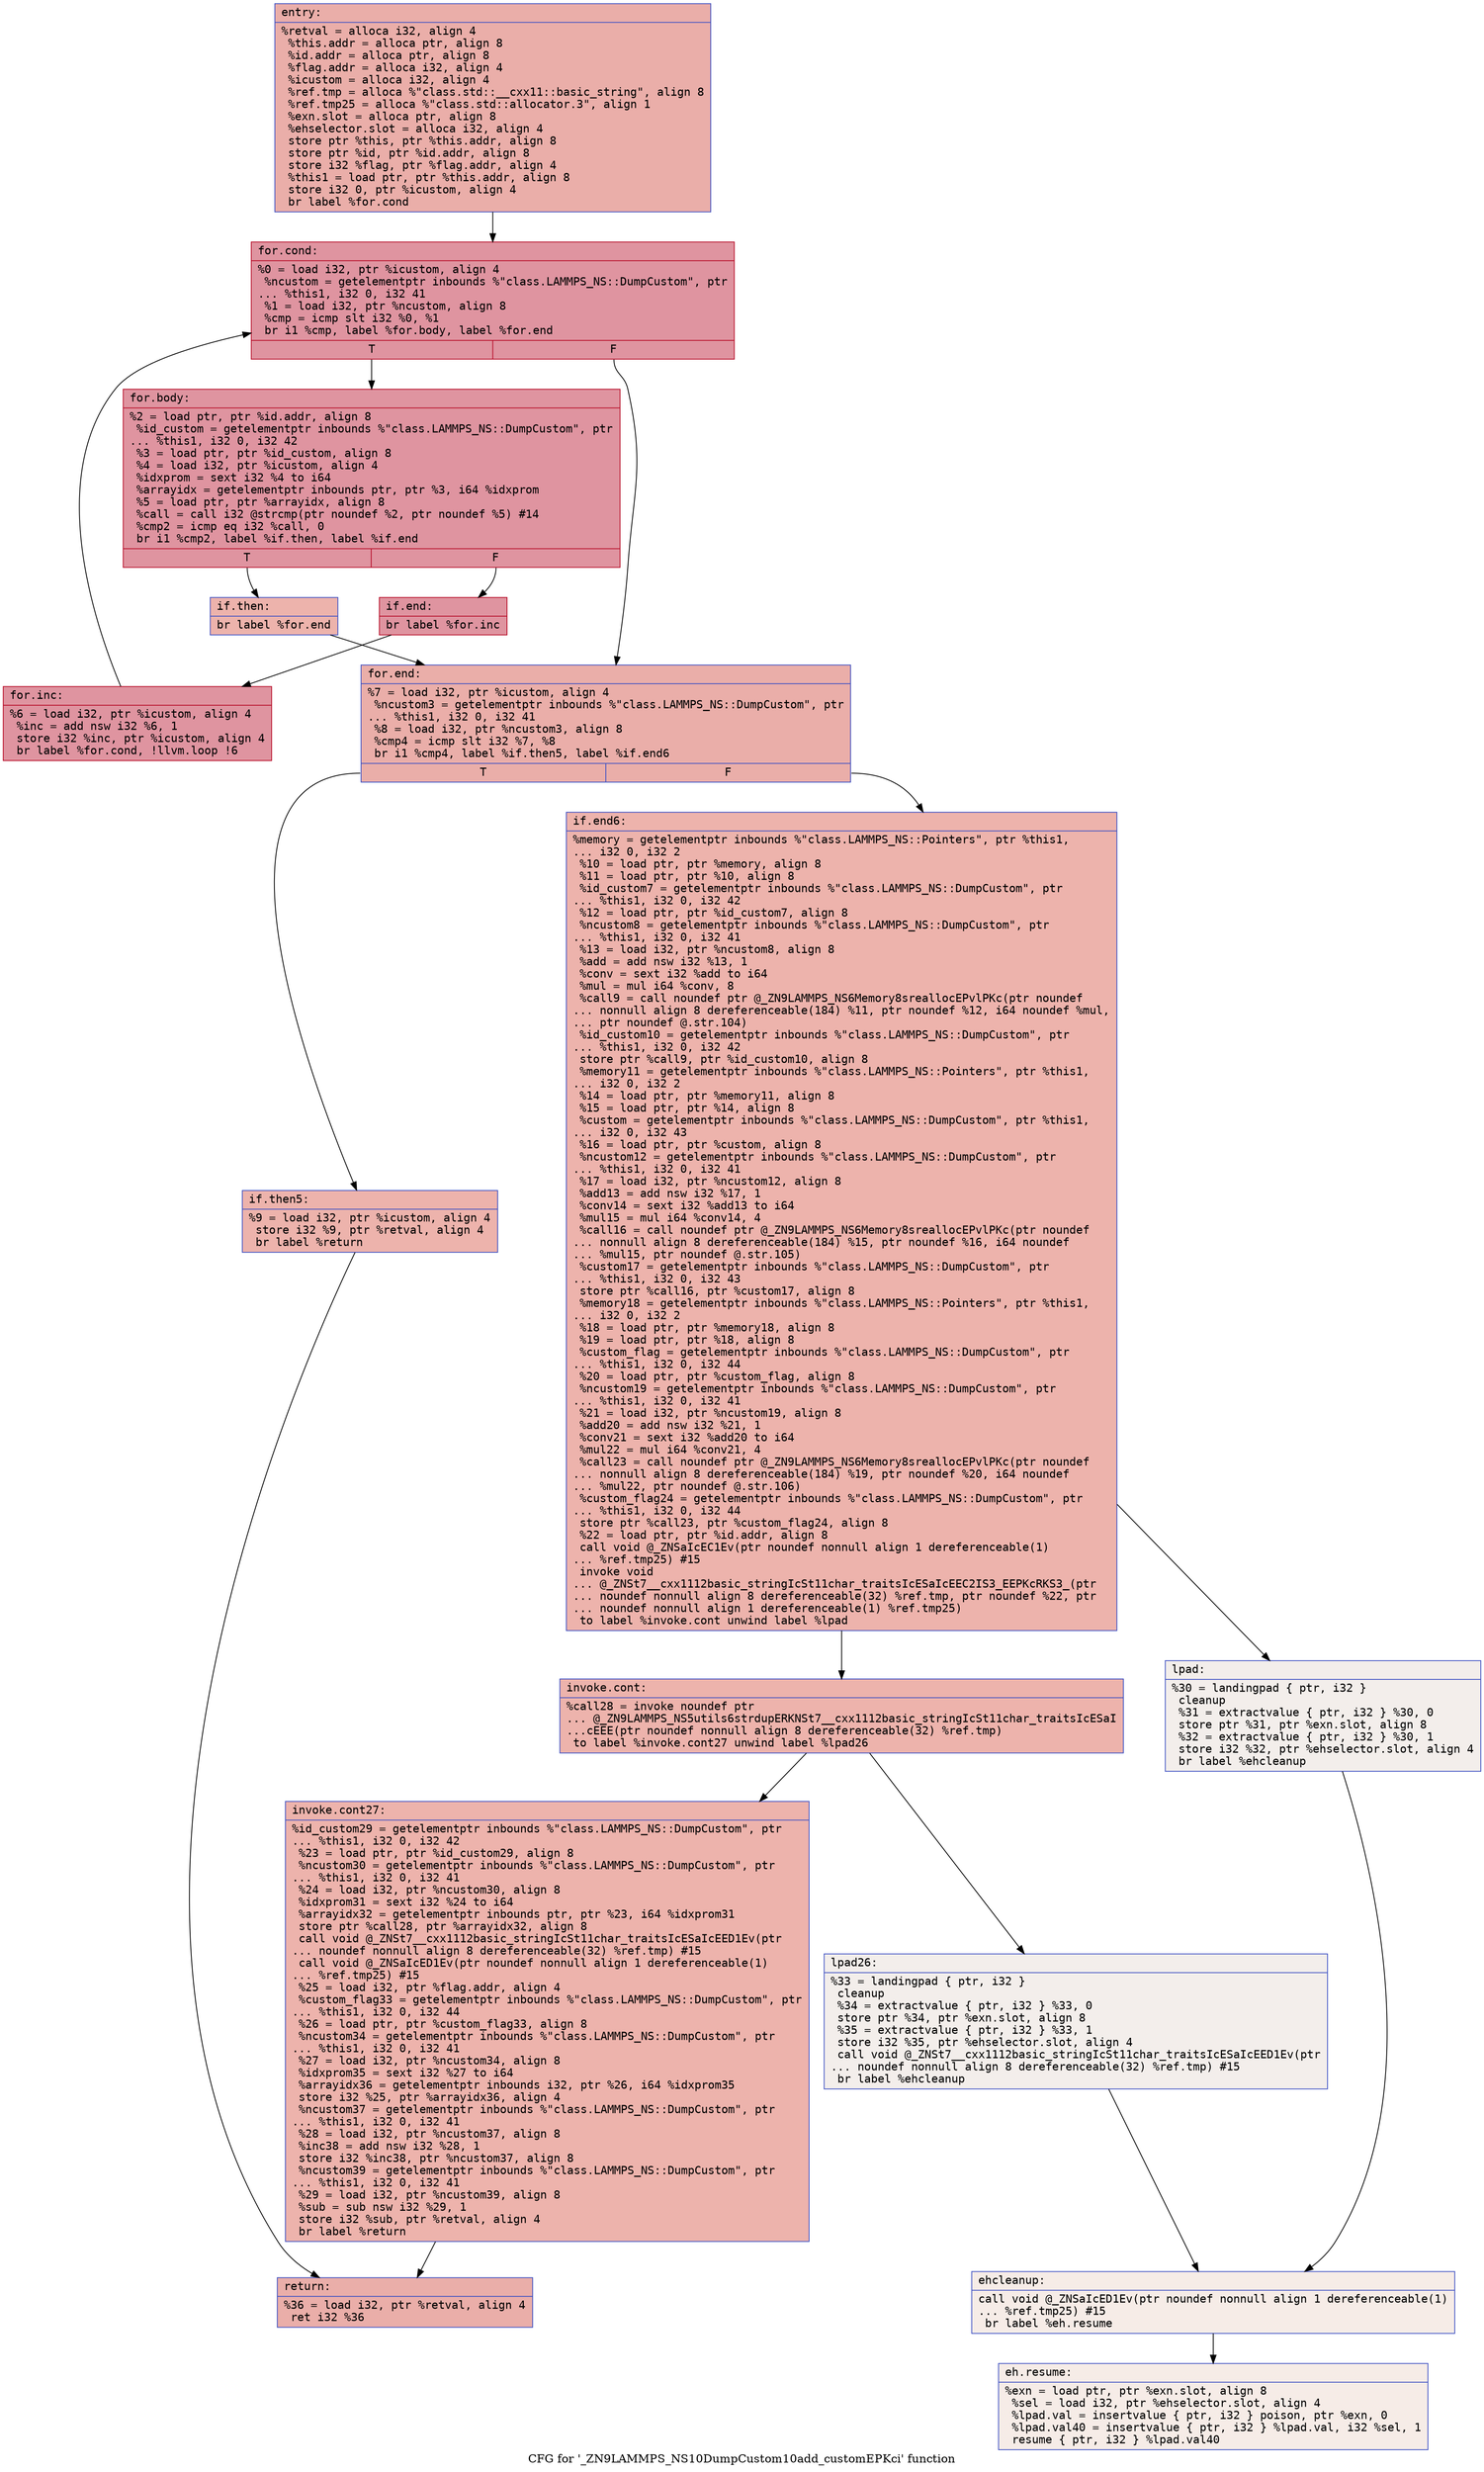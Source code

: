 digraph "CFG for '_ZN9LAMMPS_NS10DumpCustom10add_customEPKci' function" {
	label="CFG for '_ZN9LAMMPS_NS10DumpCustom10add_customEPKci' function";

	Node0x55d03a930640 [shape=record,color="#3d50c3ff", style=filled, fillcolor="#d0473d70" fontname="Courier",label="{entry:\l|  %retval = alloca i32, align 4\l  %this.addr = alloca ptr, align 8\l  %id.addr = alloca ptr, align 8\l  %flag.addr = alloca i32, align 4\l  %icustom = alloca i32, align 4\l  %ref.tmp = alloca %\"class.std::__cxx11::basic_string\", align 8\l  %ref.tmp25 = alloca %\"class.std::allocator.3\", align 1\l  %exn.slot = alloca ptr, align 8\l  %ehselector.slot = alloca i32, align 4\l  store ptr %this, ptr %this.addr, align 8\l  store ptr %id, ptr %id.addr, align 8\l  store i32 %flag, ptr %flag.addr, align 4\l  %this1 = load ptr, ptr %this.addr, align 8\l  store i32 0, ptr %icustom, align 4\l  br label %for.cond\l}"];
	Node0x55d03a930640 -> Node0x55d03a931090[tooltip="entry -> for.cond\nProbability 100.00%" ];
	Node0x55d03a931090 [shape=record,color="#b70d28ff", style=filled, fillcolor="#b70d2870" fontname="Courier",label="{for.cond:\l|  %0 = load i32, ptr %icustom, align 4\l  %ncustom = getelementptr inbounds %\"class.LAMMPS_NS::DumpCustom\", ptr\l... %this1, i32 0, i32 41\l  %1 = load i32, ptr %ncustom, align 8\l  %cmp = icmp slt i32 %0, %1\l  br i1 %cmp, label %for.body, label %for.end\l|{<s0>T|<s1>F}}"];
	Node0x55d03a931090:s0 -> Node0x55d03a9313a0[tooltip="for.cond -> for.body\nProbability 96.88%" ];
	Node0x55d03a931090:s1 -> Node0x55d03a931420[tooltip="for.cond -> for.end\nProbability 3.12%" ];
	Node0x55d03a9313a0 [shape=record,color="#b70d28ff", style=filled, fillcolor="#b70d2870" fontname="Courier",label="{for.body:\l|  %2 = load ptr, ptr %id.addr, align 8\l  %id_custom = getelementptr inbounds %\"class.LAMMPS_NS::DumpCustom\", ptr\l... %this1, i32 0, i32 42\l  %3 = load ptr, ptr %id_custom, align 8\l  %4 = load i32, ptr %icustom, align 4\l  %idxprom = sext i32 %4 to i64\l  %arrayidx = getelementptr inbounds ptr, ptr %3, i64 %idxprom\l  %5 = load ptr, ptr %arrayidx, align 8\l  %call = call i32 @strcmp(ptr noundef %2, ptr noundef %5) #14\l  %cmp2 = icmp eq i32 %call, 0\l  br i1 %cmp2, label %if.then, label %if.end\l|{<s0>T|<s1>F}}"];
	Node0x55d03a9313a0:s0 -> Node0x55d03a931b20[tooltip="for.body -> if.then\nProbability 3.12%" ];
	Node0x55d03a9313a0:s1 -> Node0x55d03a930bd0[tooltip="for.body -> if.end\nProbability 96.88%" ];
	Node0x55d03a931b20 [shape=record,color="#3d50c3ff", style=filled, fillcolor="#d6524470" fontname="Courier",label="{if.then:\l|  br label %for.end\l}"];
	Node0x55d03a931b20 -> Node0x55d03a931420[tooltip="if.then -> for.end\nProbability 100.00%" ];
	Node0x55d03a930bd0 [shape=record,color="#b70d28ff", style=filled, fillcolor="#b70d2870" fontname="Courier",label="{if.end:\l|  br label %for.inc\l}"];
	Node0x55d03a930bd0 -> Node0x55d03a930cf0[tooltip="if.end -> for.inc\nProbability 100.00%" ];
	Node0x55d03a930cf0 [shape=record,color="#b70d28ff", style=filled, fillcolor="#b70d2870" fontname="Courier",label="{for.inc:\l|  %6 = load i32, ptr %icustom, align 4\l  %inc = add nsw i32 %6, 1\l  store i32 %inc, ptr %icustom, align 4\l  br label %for.cond, !llvm.loop !6\l}"];
	Node0x55d03a930cf0 -> Node0x55d03a931090[tooltip="for.inc -> for.cond\nProbability 100.00%" ];
	Node0x55d03a931420 [shape=record,color="#3d50c3ff", style=filled, fillcolor="#d0473d70" fontname="Courier",label="{for.end:\l|  %7 = load i32, ptr %icustom, align 4\l  %ncustom3 = getelementptr inbounds %\"class.LAMMPS_NS::DumpCustom\", ptr\l... %this1, i32 0, i32 41\l  %8 = load i32, ptr %ncustom3, align 8\l  %cmp4 = icmp slt i32 %7, %8\l  br i1 %cmp4, label %if.then5, label %if.end6\l|{<s0>T|<s1>F}}"];
	Node0x55d03a931420:s0 -> Node0x55d03a9324d0[tooltip="for.end -> if.then5\nProbability 50.00%" ];
	Node0x55d03a931420:s1 -> Node0x55d03a932550[tooltip="for.end -> if.end6\nProbability 50.00%" ];
	Node0x55d03a9324d0 [shape=record,color="#3d50c3ff", style=filled, fillcolor="#d6524470" fontname="Courier",label="{if.then5:\l|  %9 = load i32, ptr %icustom, align 4\l  store i32 %9, ptr %retval, align 4\l  br label %return\l}"];
	Node0x55d03a9324d0 -> Node0x55d03a932790[tooltip="if.then5 -> return\nProbability 100.00%" ];
	Node0x55d03a932550 [shape=record,color="#3d50c3ff", style=filled, fillcolor="#d6524470" fontname="Courier",label="{if.end6:\l|  %memory = getelementptr inbounds %\"class.LAMMPS_NS::Pointers\", ptr %this1,\l... i32 0, i32 2\l  %10 = load ptr, ptr %memory, align 8\l  %11 = load ptr, ptr %10, align 8\l  %id_custom7 = getelementptr inbounds %\"class.LAMMPS_NS::DumpCustom\", ptr\l... %this1, i32 0, i32 42\l  %12 = load ptr, ptr %id_custom7, align 8\l  %ncustom8 = getelementptr inbounds %\"class.LAMMPS_NS::DumpCustom\", ptr\l... %this1, i32 0, i32 41\l  %13 = load i32, ptr %ncustom8, align 8\l  %add = add nsw i32 %13, 1\l  %conv = sext i32 %add to i64\l  %mul = mul i64 %conv, 8\l  %call9 = call noundef ptr @_ZN9LAMMPS_NS6Memory8sreallocEPvlPKc(ptr noundef\l... nonnull align 8 dereferenceable(184) %11, ptr noundef %12, i64 noundef %mul,\l... ptr noundef @.str.104)\l  %id_custom10 = getelementptr inbounds %\"class.LAMMPS_NS::DumpCustom\", ptr\l... %this1, i32 0, i32 42\l  store ptr %call9, ptr %id_custom10, align 8\l  %memory11 = getelementptr inbounds %\"class.LAMMPS_NS::Pointers\", ptr %this1,\l... i32 0, i32 2\l  %14 = load ptr, ptr %memory11, align 8\l  %15 = load ptr, ptr %14, align 8\l  %custom = getelementptr inbounds %\"class.LAMMPS_NS::DumpCustom\", ptr %this1,\l... i32 0, i32 43\l  %16 = load ptr, ptr %custom, align 8\l  %ncustom12 = getelementptr inbounds %\"class.LAMMPS_NS::DumpCustom\", ptr\l... %this1, i32 0, i32 41\l  %17 = load i32, ptr %ncustom12, align 8\l  %add13 = add nsw i32 %17, 1\l  %conv14 = sext i32 %add13 to i64\l  %mul15 = mul i64 %conv14, 4\l  %call16 = call noundef ptr @_ZN9LAMMPS_NS6Memory8sreallocEPvlPKc(ptr noundef\l... nonnull align 8 dereferenceable(184) %15, ptr noundef %16, i64 noundef\l... %mul15, ptr noundef @.str.105)\l  %custom17 = getelementptr inbounds %\"class.LAMMPS_NS::DumpCustom\", ptr\l... %this1, i32 0, i32 43\l  store ptr %call16, ptr %custom17, align 8\l  %memory18 = getelementptr inbounds %\"class.LAMMPS_NS::Pointers\", ptr %this1,\l... i32 0, i32 2\l  %18 = load ptr, ptr %memory18, align 8\l  %19 = load ptr, ptr %18, align 8\l  %custom_flag = getelementptr inbounds %\"class.LAMMPS_NS::DumpCustom\", ptr\l... %this1, i32 0, i32 44\l  %20 = load ptr, ptr %custom_flag, align 8\l  %ncustom19 = getelementptr inbounds %\"class.LAMMPS_NS::DumpCustom\", ptr\l... %this1, i32 0, i32 41\l  %21 = load i32, ptr %ncustom19, align 8\l  %add20 = add nsw i32 %21, 1\l  %conv21 = sext i32 %add20 to i64\l  %mul22 = mul i64 %conv21, 4\l  %call23 = call noundef ptr @_ZN9LAMMPS_NS6Memory8sreallocEPvlPKc(ptr noundef\l... nonnull align 8 dereferenceable(184) %19, ptr noundef %20, i64 noundef\l... %mul22, ptr noundef @.str.106)\l  %custom_flag24 = getelementptr inbounds %\"class.LAMMPS_NS::DumpCustom\", ptr\l... %this1, i32 0, i32 44\l  store ptr %call23, ptr %custom_flag24, align 8\l  %22 = load ptr, ptr %id.addr, align 8\l  call void @_ZNSaIcEC1Ev(ptr noundef nonnull align 1 dereferenceable(1)\l... %ref.tmp25) #15\l  invoke void\l... @_ZNSt7__cxx1112basic_stringIcSt11char_traitsIcESaIcEEC2IS3_EEPKcRKS3_(ptr\l... noundef nonnull align 8 dereferenceable(32) %ref.tmp, ptr noundef %22, ptr\l... noundef nonnull align 1 dereferenceable(1) %ref.tmp25)\l          to label %invoke.cont unwind label %lpad\l}"];
	Node0x55d03a932550 -> Node0x55d03a934ac0[tooltip="if.end6 -> invoke.cont\nProbability 100.00%" ];
	Node0x55d03a932550 -> Node0x55d03a934b10[tooltip="if.end6 -> lpad\nProbability 0.00%" ];
	Node0x55d03a934ac0 [shape=record,color="#3d50c3ff", style=filled, fillcolor="#d6524470" fontname="Courier",label="{invoke.cont:\l|  %call28 = invoke noundef ptr\l... @_ZN9LAMMPS_NS5utils6strdupERKNSt7__cxx1112basic_stringIcSt11char_traitsIcESaI\l...cEEE(ptr noundef nonnull align 8 dereferenceable(32) %ref.tmp)\l          to label %invoke.cont27 unwind label %lpad26\l}"];
	Node0x55d03a934ac0 -> Node0x55d03a934a70[tooltip="invoke.cont -> invoke.cont27\nProbability 100.00%" ];
	Node0x55d03a934ac0 -> Node0x55d03a934d40[tooltip="invoke.cont -> lpad26\nProbability 0.00%" ];
	Node0x55d03a934a70 [shape=record,color="#3d50c3ff", style=filled, fillcolor="#d6524470" fontname="Courier",label="{invoke.cont27:\l|  %id_custom29 = getelementptr inbounds %\"class.LAMMPS_NS::DumpCustom\", ptr\l... %this1, i32 0, i32 42\l  %23 = load ptr, ptr %id_custom29, align 8\l  %ncustom30 = getelementptr inbounds %\"class.LAMMPS_NS::DumpCustom\", ptr\l... %this1, i32 0, i32 41\l  %24 = load i32, ptr %ncustom30, align 8\l  %idxprom31 = sext i32 %24 to i64\l  %arrayidx32 = getelementptr inbounds ptr, ptr %23, i64 %idxprom31\l  store ptr %call28, ptr %arrayidx32, align 8\l  call void @_ZNSt7__cxx1112basic_stringIcSt11char_traitsIcESaIcEED1Ev(ptr\l... noundef nonnull align 8 dereferenceable(32) %ref.tmp) #15\l  call void @_ZNSaIcED1Ev(ptr noundef nonnull align 1 dereferenceable(1)\l... %ref.tmp25) #15\l  %25 = load i32, ptr %flag.addr, align 4\l  %custom_flag33 = getelementptr inbounds %\"class.LAMMPS_NS::DumpCustom\", ptr\l... %this1, i32 0, i32 44\l  %26 = load ptr, ptr %custom_flag33, align 8\l  %ncustom34 = getelementptr inbounds %\"class.LAMMPS_NS::DumpCustom\", ptr\l... %this1, i32 0, i32 41\l  %27 = load i32, ptr %ncustom34, align 8\l  %idxprom35 = sext i32 %27 to i64\l  %arrayidx36 = getelementptr inbounds i32, ptr %26, i64 %idxprom35\l  store i32 %25, ptr %arrayidx36, align 4\l  %ncustom37 = getelementptr inbounds %\"class.LAMMPS_NS::DumpCustom\", ptr\l... %this1, i32 0, i32 41\l  %28 = load i32, ptr %ncustom37, align 8\l  %inc38 = add nsw i32 %28, 1\l  store i32 %inc38, ptr %ncustom37, align 8\l  %ncustom39 = getelementptr inbounds %\"class.LAMMPS_NS::DumpCustom\", ptr\l... %this1, i32 0, i32 41\l  %29 = load i32, ptr %ncustom39, align 8\l  %sub = sub nsw i32 %29, 1\l  store i32 %sub, ptr %retval, align 4\l  br label %return\l}"];
	Node0x55d03a934a70 -> Node0x55d03a932790[tooltip="invoke.cont27 -> return\nProbability 100.00%" ];
	Node0x55d03a934b10 [shape=record,color="#3d50c3ff", style=filled, fillcolor="#e5d8d170" fontname="Courier",label="{lpad:\l|  %30 = landingpad \{ ptr, i32 \}\l          cleanup\l  %31 = extractvalue \{ ptr, i32 \} %30, 0\l  store ptr %31, ptr %exn.slot, align 8\l  %32 = extractvalue \{ ptr, i32 \} %30, 1\l  store i32 %32, ptr %ehselector.slot, align 4\l  br label %ehcleanup\l}"];
	Node0x55d03a934b10 -> Node0x55d03a936300[tooltip="lpad -> ehcleanup\nProbability 100.00%" ];
	Node0x55d03a934d40 [shape=record,color="#3d50c3ff", style=filled, fillcolor="#e5d8d170" fontname="Courier",label="{lpad26:\l|  %33 = landingpad \{ ptr, i32 \}\l          cleanup\l  %34 = extractvalue \{ ptr, i32 \} %33, 0\l  store ptr %34, ptr %exn.slot, align 8\l  %35 = extractvalue \{ ptr, i32 \} %33, 1\l  store i32 %35, ptr %ehselector.slot, align 4\l  call void @_ZNSt7__cxx1112basic_stringIcSt11char_traitsIcESaIcEED1Ev(ptr\l... noundef nonnull align 8 dereferenceable(32) %ref.tmp) #15\l  br label %ehcleanup\l}"];
	Node0x55d03a934d40 -> Node0x55d03a936300[tooltip="lpad26 -> ehcleanup\nProbability 100.00%" ];
	Node0x55d03a936300 [shape=record,color="#3d50c3ff", style=filled, fillcolor="#ead5c970" fontname="Courier",label="{ehcleanup:\l|  call void @_ZNSaIcED1Ev(ptr noundef nonnull align 1 dereferenceable(1)\l... %ref.tmp25) #15\l  br label %eh.resume\l}"];
	Node0x55d03a936300 -> Node0x55d03a936920[tooltip="ehcleanup -> eh.resume\nProbability 100.00%" ];
	Node0x55d03a932790 [shape=record,color="#3d50c3ff", style=filled, fillcolor="#d0473d70" fontname="Courier",label="{return:\l|  %36 = load i32, ptr %retval, align 4\l  ret i32 %36\l}"];
	Node0x55d03a936920 [shape=record,color="#3d50c3ff", style=filled, fillcolor="#ead5c970" fontname="Courier",label="{eh.resume:\l|  %exn = load ptr, ptr %exn.slot, align 8\l  %sel = load i32, ptr %ehselector.slot, align 4\l  %lpad.val = insertvalue \{ ptr, i32 \} poison, ptr %exn, 0\l  %lpad.val40 = insertvalue \{ ptr, i32 \} %lpad.val, i32 %sel, 1\l  resume \{ ptr, i32 \} %lpad.val40\l}"];
}
